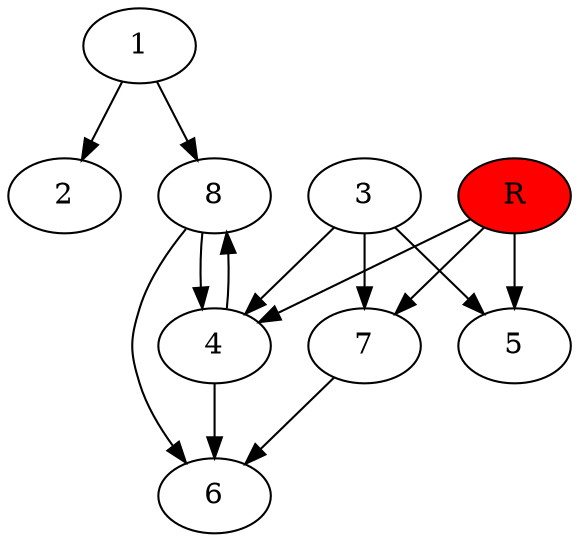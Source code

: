 digraph prb31976 {
	1
	2
	3
	4
	5
	6
	7
	8
	R [fillcolor="#ff0000" style=filled]
	1 -> 2
	1 -> 8
	3 -> 4
	3 -> 5
	3 -> 7
	4 -> 6
	4 -> 8
	7 -> 6
	8 -> 4
	8 -> 6
	R -> 4
	R -> 5
	R -> 7
}
